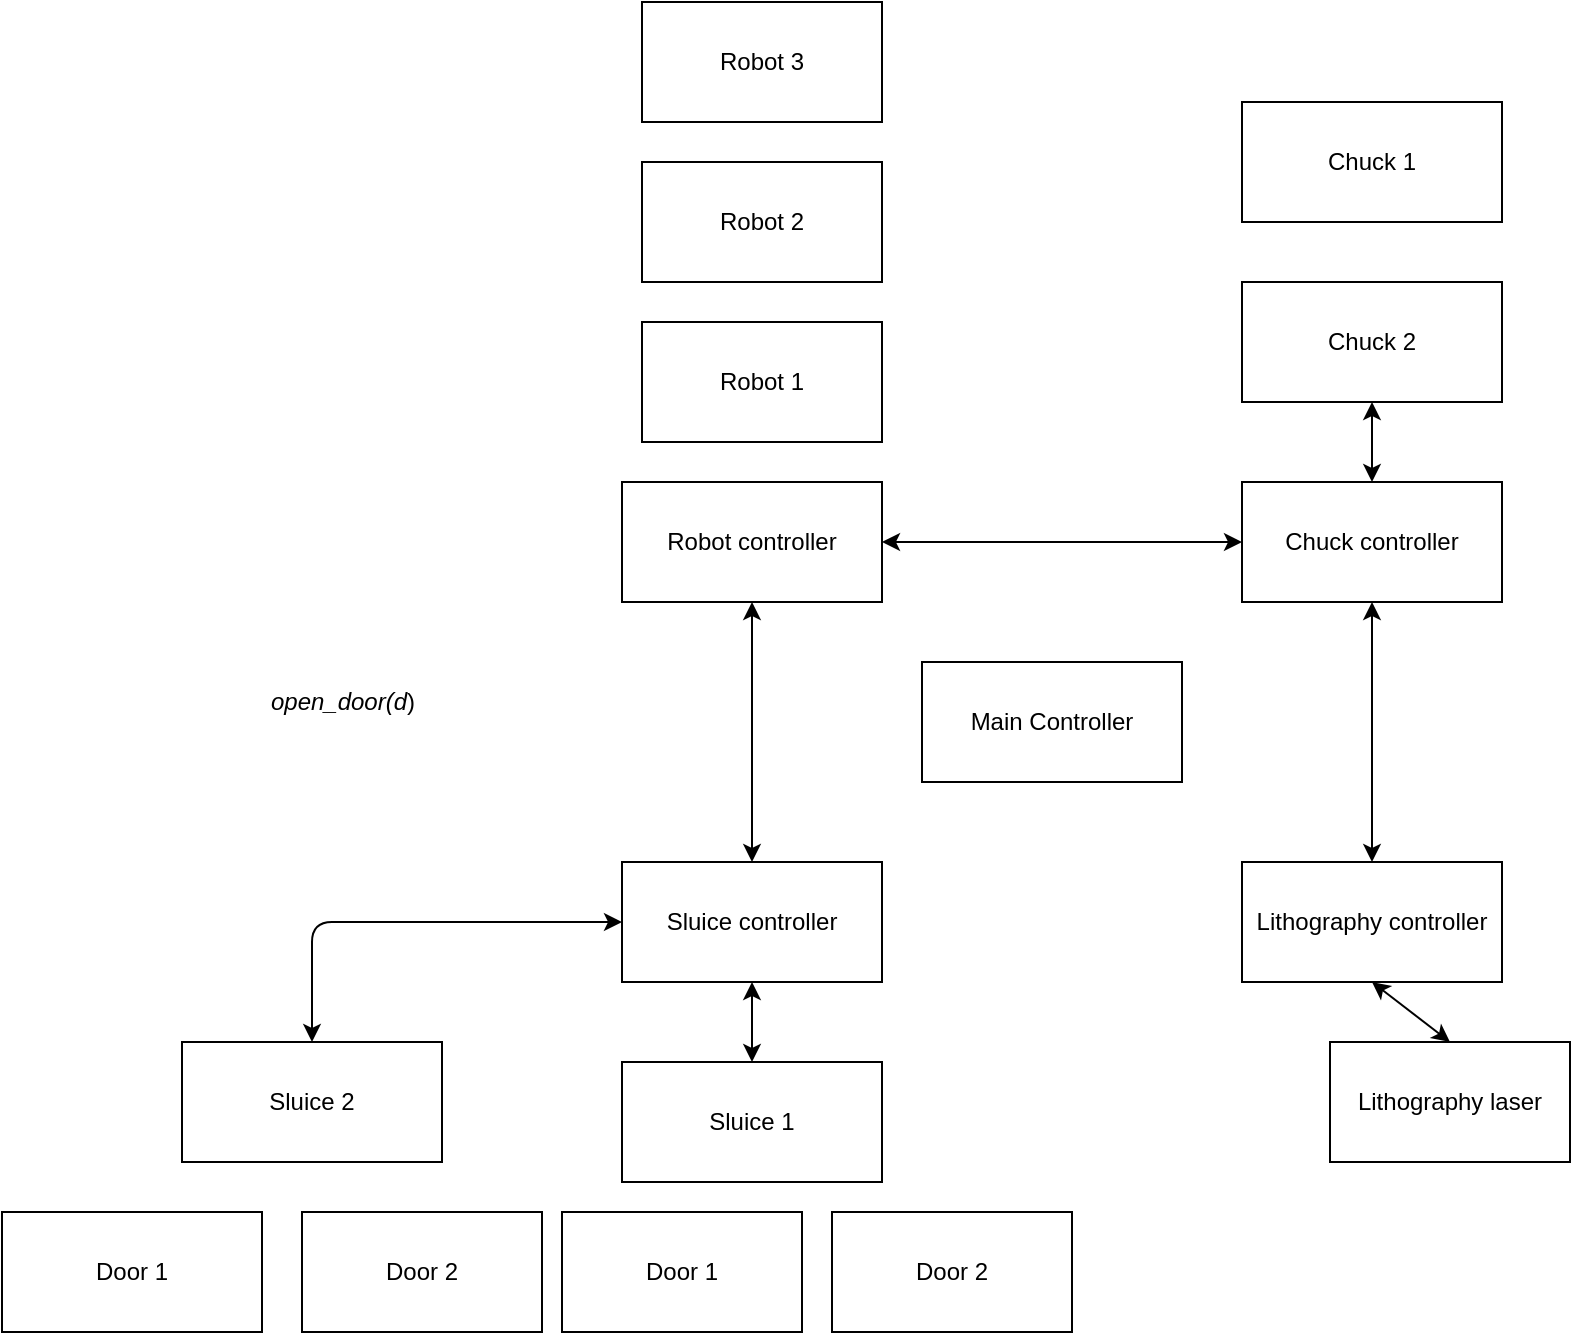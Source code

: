 <mxfile version="15.3.7" type="github">
  <diagram id="OpJN6eBW9aZbd_widYFl" name="Page-1">
    <mxGraphModel dx="2310" dy="840" grid="1" gridSize="10" guides="1" tooltips="1" connect="1" arrows="1" fold="1" page="1" pageScale="1" pageWidth="827" pageHeight="1169" math="0" shadow="0">
      <root>
        <mxCell id="0" />
        <mxCell id="1" parent="0" />
        <mxCell id="YdVehg9gXkAnftPKYYEg-2" value="Robot controller" style="rounded=0;whiteSpace=wrap;html=1;" parent="1" vertex="1">
          <mxGeometry x="170" y="240" width="130" height="60" as="geometry" />
        </mxCell>
        <mxCell id="YdVehg9gXkAnftPKYYEg-3" value="Chuck controller" style="rounded=0;whiteSpace=wrap;html=1;" parent="1" vertex="1">
          <mxGeometry x="480" y="240" width="130" height="60" as="geometry" />
        </mxCell>
        <mxCell id="YdVehg9gXkAnftPKYYEg-4" value="&lt;div&gt;Sluice controller&lt;/div&gt;" style="rounded=0;whiteSpace=wrap;html=1;" parent="1" vertex="1">
          <mxGeometry x="170" y="430" width="130" height="60" as="geometry" />
        </mxCell>
        <mxCell id="YdVehg9gXkAnftPKYYEg-5" value="Lithography controller" style="rounded=0;whiteSpace=wrap;html=1;" parent="1" vertex="1">
          <mxGeometry x="480" y="430" width="130" height="60" as="geometry" />
        </mxCell>
        <mxCell id="YdVehg9gXkAnftPKYYEg-6" value="Robot 1" style="rounded=0;whiteSpace=wrap;html=1;" parent="1" vertex="1">
          <mxGeometry x="180" y="160" width="120" height="60" as="geometry" />
        </mxCell>
        <mxCell id="YdVehg9gXkAnftPKYYEg-7" value="Robot 2" style="rounded=0;whiteSpace=wrap;html=1;" parent="1" vertex="1">
          <mxGeometry x="180" y="80" width="120" height="60" as="geometry" />
        </mxCell>
        <mxCell id="YdVehg9gXkAnftPKYYEg-8" value="Robot 3" style="rounded=0;whiteSpace=wrap;html=1;" parent="1" vertex="1">
          <mxGeometry x="180" width="120" height="60" as="geometry" />
        </mxCell>
        <mxCell id="YdVehg9gXkAnftPKYYEg-9" value="Chuck 1" style="rounded=0;whiteSpace=wrap;html=1;" parent="1" vertex="1">
          <mxGeometry x="480" y="50" width="130" height="60" as="geometry" />
        </mxCell>
        <mxCell id="YdVehg9gXkAnftPKYYEg-10" value="&lt;div&gt;Chuck 2&lt;/div&gt;" style="rounded=0;whiteSpace=wrap;html=1;" parent="1" vertex="1">
          <mxGeometry x="480" y="140" width="130" height="60" as="geometry" />
        </mxCell>
        <mxCell id="YdVehg9gXkAnftPKYYEg-11" value="Lithography laser" style="rounded=0;whiteSpace=wrap;html=1;" parent="1" vertex="1">
          <mxGeometry x="524" y="520" width="120" height="60" as="geometry" />
        </mxCell>
        <mxCell id="YdVehg9gXkAnftPKYYEg-13" value="Sluice 2" style="rounded=0;whiteSpace=wrap;html=1;" parent="1" vertex="1">
          <mxGeometry x="-50" y="520" width="130" height="60" as="geometry" />
        </mxCell>
        <mxCell id="YdVehg9gXkAnftPKYYEg-14" value="Sluice 1" style="rounded=0;whiteSpace=wrap;html=1;" parent="1" vertex="1">
          <mxGeometry x="170" y="530" width="130" height="60" as="geometry" />
        </mxCell>
        <mxCell id="YdVehg9gXkAnftPKYYEg-15" value="Door 1" style="rounded=0;whiteSpace=wrap;html=1;" parent="1" vertex="1">
          <mxGeometry x="140" y="605" width="120" height="60" as="geometry" />
        </mxCell>
        <mxCell id="YdVehg9gXkAnftPKYYEg-16" value="Door 2" style="rounded=0;whiteSpace=wrap;html=1;" parent="1" vertex="1">
          <mxGeometry x="275" y="605" width="120" height="60" as="geometry" />
        </mxCell>
        <mxCell id="YdVehg9gXkAnftPKYYEg-17" value="Door 1" style="rounded=0;whiteSpace=wrap;html=1;" parent="1" vertex="1">
          <mxGeometry x="-140" y="605" width="130" height="60" as="geometry" />
        </mxCell>
        <mxCell id="YdVehg9gXkAnftPKYYEg-18" value="Door 2" style="rounded=0;whiteSpace=wrap;html=1;" parent="1" vertex="1">
          <mxGeometry x="10" y="605" width="120" height="60" as="geometry" />
        </mxCell>
        <mxCell id="YdVehg9gXkAnftPKYYEg-21" value="" style="endArrow=classic;startArrow=classic;html=1;exitX=0.5;exitY=0;exitDx=0;exitDy=0;entryX=0;entryY=0.5;entryDx=0;entryDy=0;" parent="1" source="YdVehg9gXkAnftPKYYEg-13" target="YdVehg9gXkAnftPKYYEg-4" edge="1">
          <mxGeometry width="50" height="50" relative="1" as="geometry">
            <mxPoint x="180" y="450" as="sourcePoint" />
            <mxPoint x="230" y="400" as="targetPoint" />
            <Array as="points">
              <mxPoint x="15" y="460" />
            </Array>
          </mxGeometry>
        </mxCell>
        <mxCell id="YdVehg9gXkAnftPKYYEg-22" value="" style="endArrow=classic;startArrow=classic;html=1;exitX=0.5;exitY=0;exitDx=0;exitDy=0;entryX=0.5;entryY=1;entryDx=0;entryDy=0;" parent="1" source="YdVehg9gXkAnftPKYYEg-14" target="YdVehg9gXkAnftPKYYEg-4" edge="1">
          <mxGeometry width="50" height="50" relative="1" as="geometry">
            <mxPoint x="25" y="530" as="sourcePoint" />
            <mxPoint x="180" y="470" as="targetPoint" />
            <Array as="points" />
          </mxGeometry>
        </mxCell>
        <mxCell id="YdVehg9gXkAnftPKYYEg-23" value="&lt;i&gt;open_door(d&lt;/i&gt;)" style="text;html=1;align=center;verticalAlign=middle;resizable=0;points=[];autosize=1;strokeColor=none;fillColor=none;" parent="1" vertex="1">
          <mxGeometry x="-15" y="340" width="90" height="20" as="geometry" />
        </mxCell>
        <mxCell id="YdVehg9gXkAnftPKYYEg-25" value="" style="endArrow=classic;startArrow=classic;html=1;entryX=0.5;entryY=1;entryDx=0;entryDy=0;exitX=0.5;exitY=0;exitDx=0;exitDy=0;" parent="1" source="YdVehg9gXkAnftPKYYEg-11" target="YdVehg9gXkAnftPKYYEg-5" edge="1">
          <mxGeometry width="50" height="50" relative="1" as="geometry">
            <mxPoint x="290" y="450" as="sourcePoint" />
            <mxPoint x="340" y="400" as="targetPoint" />
          </mxGeometry>
        </mxCell>
        <mxCell id="YdVehg9gXkAnftPKYYEg-29" value="" style="endArrow=classic;startArrow=classic;html=1;entryX=0.5;entryY=0;entryDx=0;entryDy=0;exitX=0.5;exitY=1;exitDx=0;exitDy=0;" parent="1" source="YdVehg9gXkAnftPKYYEg-10" target="YdVehg9gXkAnftPKYYEg-3" edge="1">
          <mxGeometry width="50" height="50" relative="1" as="geometry">
            <mxPoint x="320" y="380" as="sourcePoint" />
            <mxPoint x="370" y="330" as="targetPoint" />
          </mxGeometry>
        </mxCell>
        <mxCell id="YdVehg9gXkAnftPKYYEg-30" value="" style="endArrow=classic;startArrow=classic;html=1;entryX=0;entryY=0.5;entryDx=0;entryDy=0;exitX=1;exitY=0.5;exitDx=0;exitDy=0;" parent="1" source="YdVehg9gXkAnftPKYYEg-2" target="YdVehg9gXkAnftPKYYEg-3" edge="1">
          <mxGeometry width="50" height="50" relative="1" as="geometry">
            <mxPoint x="210" y="380" as="sourcePoint" />
            <mxPoint x="260" y="330" as="targetPoint" />
          </mxGeometry>
        </mxCell>
        <mxCell id="YdVehg9gXkAnftPKYYEg-31" value="" style="endArrow=classic;startArrow=classic;html=1;entryX=0.5;entryY=0;entryDx=0;entryDy=0;exitX=0.5;exitY=1;exitDx=0;exitDy=0;" parent="1" source="YdVehg9gXkAnftPKYYEg-2" target="YdVehg9gXkAnftPKYYEg-4" edge="1">
          <mxGeometry width="50" height="50" relative="1" as="geometry">
            <mxPoint x="310" y="280" as="sourcePoint" />
            <mxPoint x="380" y="280" as="targetPoint" />
          </mxGeometry>
        </mxCell>
        <mxCell id="YdVehg9gXkAnftPKYYEg-33" value="" style="endArrow=classic;startArrow=classic;html=1;entryX=0.5;entryY=1;entryDx=0;entryDy=0;exitX=0.5;exitY=0;exitDx=0;exitDy=0;" parent="1" source="YdVehg9gXkAnftPKYYEg-5" target="YdVehg9gXkAnftPKYYEg-3" edge="1">
          <mxGeometry width="50" height="50" relative="1" as="geometry">
            <mxPoint x="490" y="390" as="sourcePoint" />
            <mxPoint x="420" y="390" as="targetPoint" />
          </mxGeometry>
        </mxCell>
        <mxCell id="YdVehg9gXkAnftPKYYEg-36" value="Main Controller" style="rounded=0;whiteSpace=wrap;html=1;" parent="1" vertex="1">
          <mxGeometry x="320" y="330" width="130" height="60" as="geometry" />
        </mxCell>
      </root>
    </mxGraphModel>
  </diagram>
</mxfile>
